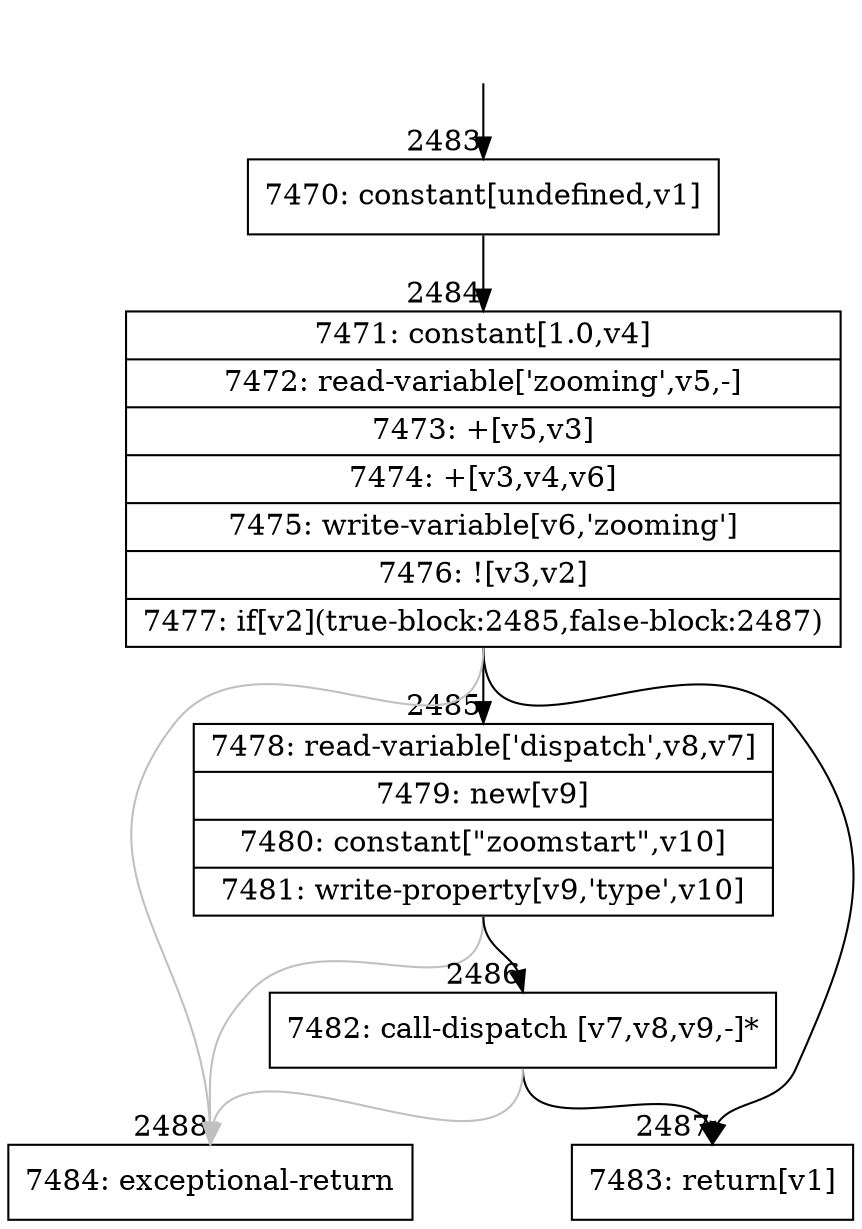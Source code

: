 digraph {
rankdir="TD"
BB_entry244[shape=none,label=""];
BB_entry244 -> BB2483 [tailport=s, headport=n, headlabel="    2483"]
BB2483 [shape=record label="{7470: constant[undefined,v1]}" ] 
BB2483 -> BB2484 [tailport=s, headport=n, headlabel="      2484"]
BB2484 [shape=record label="{7471: constant[1.0,v4]|7472: read-variable['zooming',v5,-]|7473: +[v5,v3]|7474: +[v3,v4,v6]|7475: write-variable[v6,'zooming']|7476: ![v3,v2]|7477: if[v2](true-block:2485,false-block:2487)}" ] 
BB2484 -> BB2485 [tailport=s, headport=n, headlabel="      2485"]
BB2484 -> BB2487 [tailport=s, headport=n, headlabel="      2487"]
BB2484 -> BB2488 [tailport=s, headport=n, color=gray, headlabel="      2488"]
BB2485 [shape=record label="{7478: read-variable['dispatch',v8,v7]|7479: new[v9]|7480: constant[\"zoomstart\",v10]|7481: write-property[v9,'type',v10]}" ] 
BB2485 -> BB2486 [tailport=s, headport=n, headlabel="      2486"]
BB2485 -> BB2488 [tailport=s, headport=n, color=gray]
BB2486 [shape=record label="{7482: call-dispatch [v7,v8,v9,-]*}" ] 
BB2486 -> BB2487 [tailport=s, headport=n]
BB2486 -> BB2488 [tailport=s, headport=n, color=gray]
BB2487 [shape=record label="{7483: return[v1]}" ] 
BB2488 [shape=record label="{7484: exceptional-return}" ] 
//#$~ 1452
}
